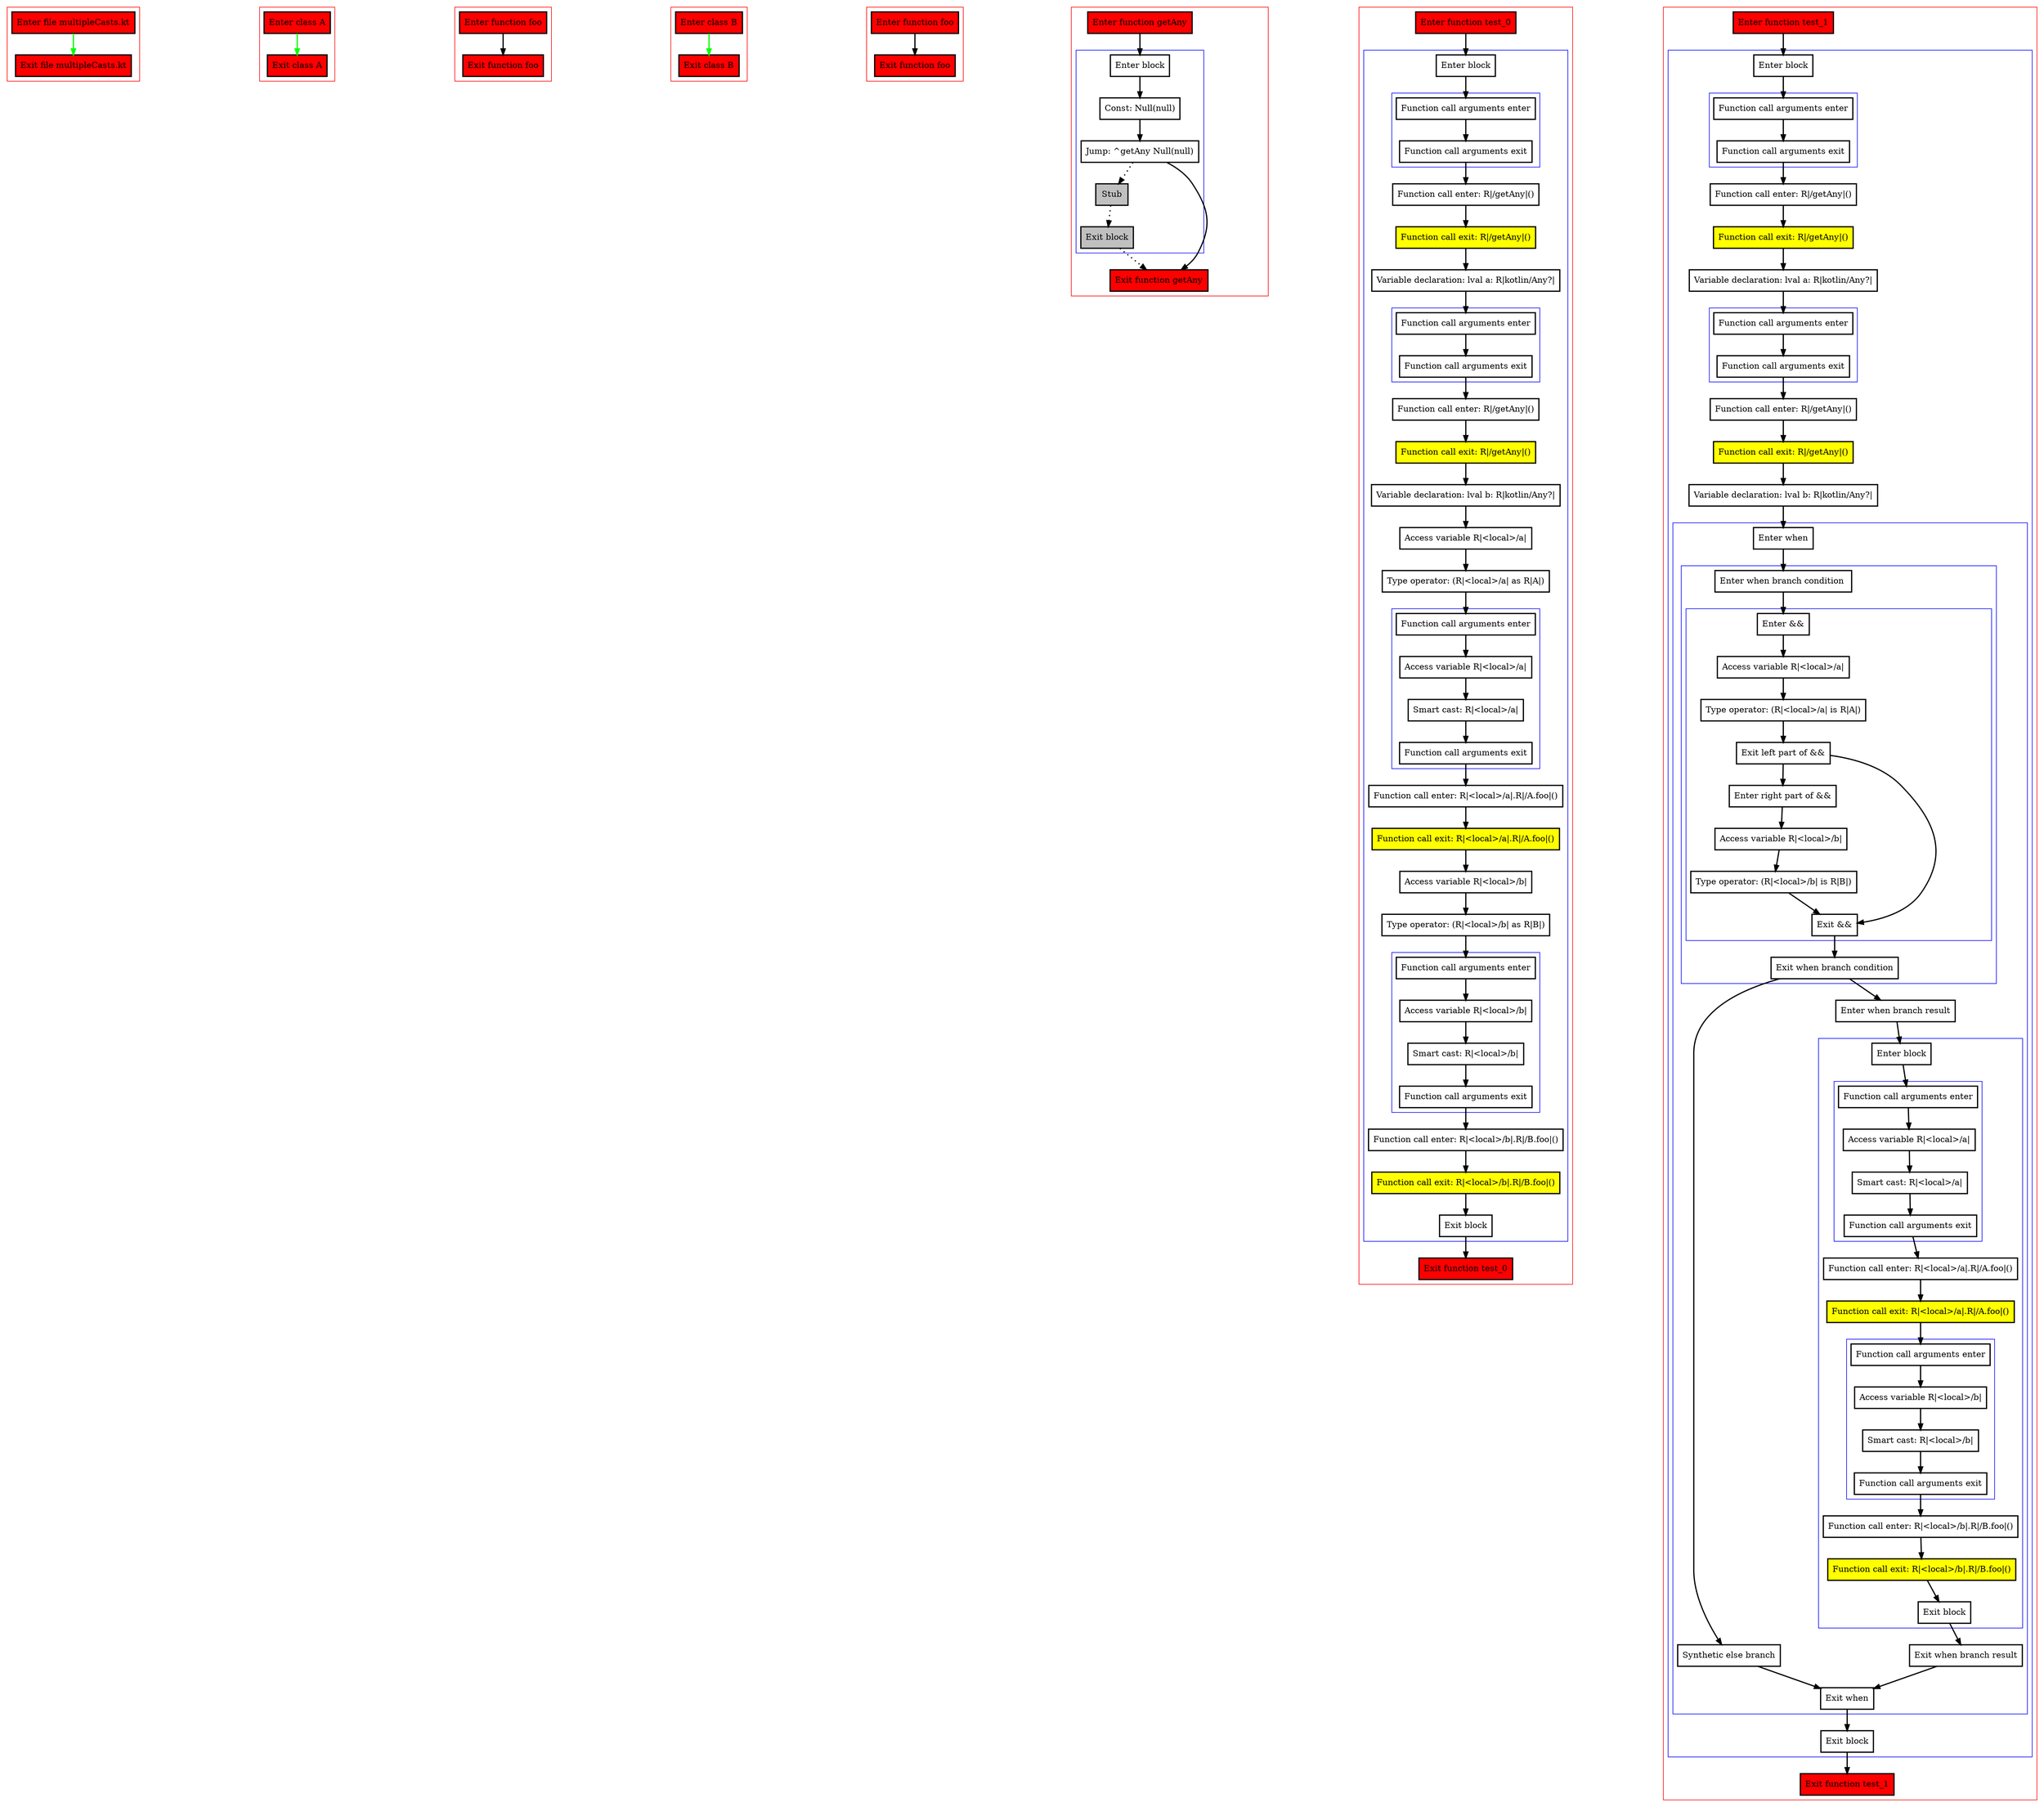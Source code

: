 digraph multipleCasts_kt {
    graph [nodesep=3]
    node [shape=box penwidth=2]
    edge [penwidth=2]

    subgraph cluster_0 {
        color=red
        0 [label="Enter file multipleCasts.kt" style="filled" fillcolor=red];
        1 [label="Exit file multipleCasts.kt" style="filled" fillcolor=red];
    }
    0 -> {1} [color=green];

    subgraph cluster_1 {
        color=red
        2 [label="Enter class A" style="filled" fillcolor=red];
        3 [label="Exit class A" style="filled" fillcolor=red];
    }
    2 -> {3} [color=green];

    subgraph cluster_2 {
        color=red
        4 [label="Enter function foo" style="filled" fillcolor=red];
        5 [label="Exit function foo" style="filled" fillcolor=red];
    }
    4 -> {5};

    subgraph cluster_3 {
        color=red
        6 [label="Enter class B" style="filled" fillcolor=red];
        7 [label="Exit class B" style="filled" fillcolor=red];
    }
    6 -> {7} [color=green];

    subgraph cluster_4 {
        color=red
        8 [label="Enter function foo" style="filled" fillcolor=red];
        9 [label="Exit function foo" style="filled" fillcolor=red];
    }
    8 -> {9};

    subgraph cluster_5 {
        color=red
        10 [label="Enter function getAny" style="filled" fillcolor=red];
        subgraph cluster_6 {
            color=blue
            11 [label="Enter block"];
            12 [label="Const: Null(null)"];
            13 [label="Jump: ^getAny Null(null)"];
            14 [label="Stub" style="filled" fillcolor=gray];
            15 [label="Exit block" style="filled" fillcolor=gray];
        }
        16 [label="Exit function getAny" style="filled" fillcolor=red];
    }
    10 -> {11};
    11 -> {12};
    12 -> {13};
    13 -> {16};
    13 -> {14} [style=dotted];
    14 -> {15} [style=dotted];
    15 -> {16} [style=dotted];

    subgraph cluster_7 {
        color=red
        17 [label="Enter function test_0" style="filled" fillcolor=red];
        subgraph cluster_8 {
            color=blue
            18 [label="Enter block"];
            subgraph cluster_9 {
                color=blue
                19 [label="Function call arguments enter"];
                20 [label="Function call arguments exit"];
            }
            21 [label="Function call enter: R|/getAny|()"];
            22 [label="Function call exit: R|/getAny|()" style="filled" fillcolor=yellow];
            23 [label="Variable declaration: lval a: R|kotlin/Any?|"];
            subgraph cluster_10 {
                color=blue
                24 [label="Function call arguments enter"];
                25 [label="Function call arguments exit"];
            }
            26 [label="Function call enter: R|/getAny|()"];
            27 [label="Function call exit: R|/getAny|()" style="filled" fillcolor=yellow];
            28 [label="Variable declaration: lval b: R|kotlin/Any?|"];
            29 [label="Access variable R|<local>/a|"];
            30 [label="Type operator: (R|<local>/a| as R|A|)"];
            subgraph cluster_11 {
                color=blue
                31 [label="Function call arguments enter"];
                32 [label="Access variable R|<local>/a|"];
                33 [label="Smart cast: R|<local>/a|"];
                34 [label="Function call arguments exit"];
            }
            35 [label="Function call enter: R|<local>/a|.R|/A.foo|()"];
            36 [label="Function call exit: R|<local>/a|.R|/A.foo|()" style="filled" fillcolor=yellow];
            37 [label="Access variable R|<local>/b|"];
            38 [label="Type operator: (R|<local>/b| as R|B|)"];
            subgraph cluster_12 {
                color=blue
                39 [label="Function call arguments enter"];
                40 [label="Access variable R|<local>/b|"];
                41 [label="Smart cast: R|<local>/b|"];
                42 [label="Function call arguments exit"];
            }
            43 [label="Function call enter: R|<local>/b|.R|/B.foo|()"];
            44 [label="Function call exit: R|<local>/b|.R|/B.foo|()" style="filled" fillcolor=yellow];
            45 [label="Exit block"];
        }
        46 [label="Exit function test_0" style="filled" fillcolor=red];
    }
    17 -> {18};
    18 -> {19};
    19 -> {20};
    20 -> {21};
    21 -> {22};
    22 -> {23};
    23 -> {24};
    24 -> {25};
    25 -> {26};
    26 -> {27};
    27 -> {28};
    28 -> {29};
    29 -> {30};
    30 -> {31};
    31 -> {32};
    32 -> {33};
    33 -> {34};
    34 -> {35};
    35 -> {36};
    36 -> {37};
    37 -> {38};
    38 -> {39};
    39 -> {40};
    40 -> {41};
    41 -> {42};
    42 -> {43};
    43 -> {44};
    44 -> {45};
    45 -> {46};

    subgraph cluster_13 {
        color=red
        47 [label="Enter function test_1" style="filled" fillcolor=red];
        subgraph cluster_14 {
            color=blue
            48 [label="Enter block"];
            subgraph cluster_15 {
                color=blue
                49 [label="Function call arguments enter"];
                50 [label="Function call arguments exit"];
            }
            51 [label="Function call enter: R|/getAny|()"];
            52 [label="Function call exit: R|/getAny|()" style="filled" fillcolor=yellow];
            53 [label="Variable declaration: lval a: R|kotlin/Any?|"];
            subgraph cluster_16 {
                color=blue
                54 [label="Function call arguments enter"];
                55 [label="Function call arguments exit"];
            }
            56 [label="Function call enter: R|/getAny|()"];
            57 [label="Function call exit: R|/getAny|()" style="filled" fillcolor=yellow];
            58 [label="Variable declaration: lval b: R|kotlin/Any?|"];
            subgraph cluster_17 {
                color=blue
                59 [label="Enter when"];
                subgraph cluster_18 {
                    color=blue
                    60 [label="Enter when branch condition "];
                    subgraph cluster_19 {
                        color=blue
                        61 [label="Enter &&"];
                        62 [label="Access variable R|<local>/a|"];
                        63 [label="Type operator: (R|<local>/a| is R|A|)"];
                        64 [label="Exit left part of &&"];
                        65 [label="Enter right part of &&"];
                        66 [label="Access variable R|<local>/b|"];
                        67 [label="Type operator: (R|<local>/b| is R|B|)"];
                        68 [label="Exit &&"];
                    }
                    69 [label="Exit when branch condition"];
                }
                70 [label="Synthetic else branch"];
                71 [label="Enter when branch result"];
                subgraph cluster_20 {
                    color=blue
                    72 [label="Enter block"];
                    subgraph cluster_21 {
                        color=blue
                        73 [label="Function call arguments enter"];
                        74 [label="Access variable R|<local>/a|"];
                        75 [label="Smart cast: R|<local>/a|"];
                        76 [label="Function call arguments exit"];
                    }
                    77 [label="Function call enter: R|<local>/a|.R|/A.foo|()"];
                    78 [label="Function call exit: R|<local>/a|.R|/A.foo|()" style="filled" fillcolor=yellow];
                    subgraph cluster_22 {
                        color=blue
                        79 [label="Function call arguments enter"];
                        80 [label="Access variable R|<local>/b|"];
                        81 [label="Smart cast: R|<local>/b|"];
                        82 [label="Function call arguments exit"];
                    }
                    83 [label="Function call enter: R|<local>/b|.R|/B.foo|()"];
                    84 [label="Function call exit: R|<local>/b|.R|/B.foo|()" style="filled" fillcolor=yellow];
                    85 [label="Exit block"];
                }
                86 [label="Exit when branch result"];
                87 [label="Exit when"];
            }
            88 [label="Exit block"];
        }
        89 [label="Exit function test_1" style="filled" fillcolor=red];
    }
    47 -> {48};
    48 -> {49};
    49 -> {50};
    50 -> {51};
    51 -> {52};
    52 -> {53};
    53 -> {54};
    54 -> {55};
    55 -> {56};
    56 -> {57};
    57 -> {58};
    58 -> {59};
    59 -> {60};
    60 -> {61};
    61 -> {62};
    62 -> {63};
    63 -> {64};
    64 -> {65 68};
    65 -> {66};
    66 -> {67};
    67 -> {68};
    68 -> {69};
    69 -> {70 71};
    70 -> {87};
    71 -> {72};
    72 -> {73};
    73 -> {74};
    74 -> {75};
    75 -> {76};
    76 -> {77};
    77 -> {78};
    78 -> {79};
    79 -> {80};
    80 -> {81};
    81 -> {82};
    82 -> {83};
    83 -> {84};
    84 -> {85};
    85 -> {86};
    86 -> {87};
    87 -> {88};
    88 -> {89};

}
